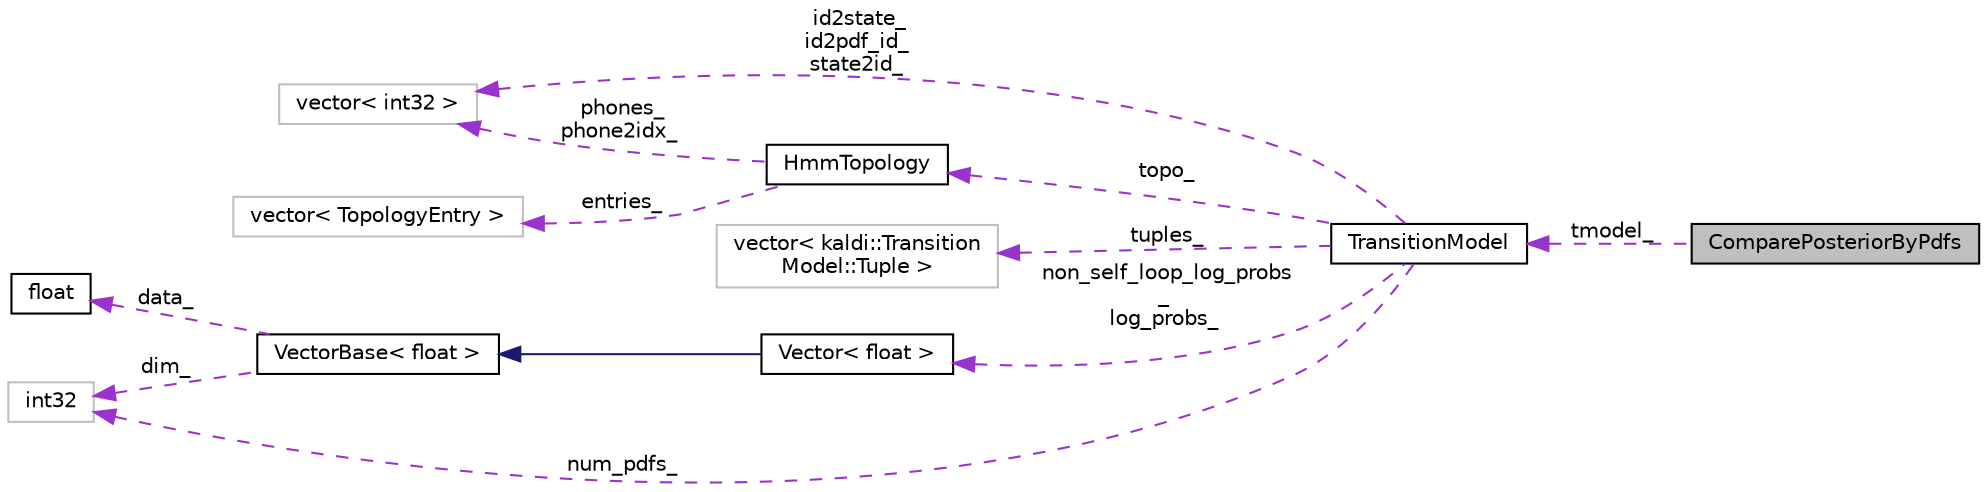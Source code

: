 digraph "ComparePosteriorByPdfs"
{
  edge [fontname="Helvetica",fontsize="10",labelfontname="Helvetica",labelfontsize="10"];
  node [fontname="Helvetica",fontsize="10",shape=record];
  rankdir="LR";
  Node1 [label="ComparePosteriorByPdfs",height=0.2,width=0.4,color="black", fillcolor="grey75", style="filled", fontcolor="black"];
  Node2 -> Node1 [dir="back",color="darkorchid3",fontsize="10",style="dashed",label=" tmodel_" ,fontname="Helvetica"];
  Node2 [label="TransitionModel",height=0.2,width=0.4,color="black", fillcolor="white", style="filled",URL="$classkaldi_1_1TransitionModel.html"];
  Node3 -> Node2 [dir="back",color="darkorchid3",fontsize="10",style="dashed",label=" topo_" ,fontname="Helvetica"];
  Node3 [label="HmmTopology",height=0.2,width=0.4,color="black", fillcolor="white", style="filled",URL="$classkaldi_1_1HmmTopology.html",tooltip="A class for storing topology information for phones. "];
  Node4 -> Node3 [dir="back",color="darkorchid3",fontsize="10",style="dashed",label=" phones_\nphone2idx_" ,fontname="Helvetica"];
  Node4 [label="vector\< int32 \>",height=0.2,width=0.4,color="grey75", fillcolor="white", style="filled"];
  Node5 -> Node3 [dir="back",color="darkorchid3",fontsize="10",style="dashed",label=" entries_" ,fontname="Helvetica"];
  Node5 [label="vector\< TopologyEntry \>",height=0.2,width=0.4,color="grey75", fillcolor="white", style="filled"];
  Node4 -> Node2 [dir="back",color="darkorchid3",fontsize="10",style="dashed",label=" id2state_\nid2pdf_id_\nstate2id_" ,fontname="Helvetica"];
  Node6 -> Node2 [dir="back",color="darkorchid3",fontsize="10",style="dashed",label=" tuples_" ,fontname="Helvetica"];
  Node6 [label="vector\< kaldi::Transition\lModel::Tuple \>",height=0.2,width=0.4,color="grey75", fillcolor="white", style="filled"];
  Node7 -> Node2 [dir="back",color="darkorchid3",fontsize="10",style="dashed",label=" non_self_loop_log_probs\l_\nlog_probs_" ,fontname="Helvetica"];
  Node7 [label="Vector\< float \>",height=0.2,width=0.4,color="black", fillcolor="white", style="filled",URL="$classkaldi_1_1Vector.html"];
  Node8 -> Node7 [dir="back",color="midnightblue",fontsize="10",style="solid",fontname="Helvetica"];
  Node8 [label="VectorBase\< float \>",height=0.2,width=0.4,color="black", fillcolor="white", style="filled",URL="$classkaldi_1_1VectorBase.html"];
  Node9 -> Node8 [dir="back",color="darkorchid3",fontsize="10",style="dashed",label=" data_" ,fontname="Helvetica"];
  Node9 [label="float",height=0.2,width=0.4,color="black", fillcolor="white", style="filled",URL="$classfloat.html"];
  Node10 -> Node8 [dir="back",color="darkorchid3",fontsize="10",style="dashed",label=" dim_" ,fontname="Helvetica"];
  Node10 [label="int32",height=0.2,width=0.4,color="grey75", fillcolor="white", style="filled"];
  Node10 -> Node2 [dir="back",color="darkorchid3",fontsize="10",style="dashed",label=" num_pdfs_" ,fontname="Helvetica"];
}
